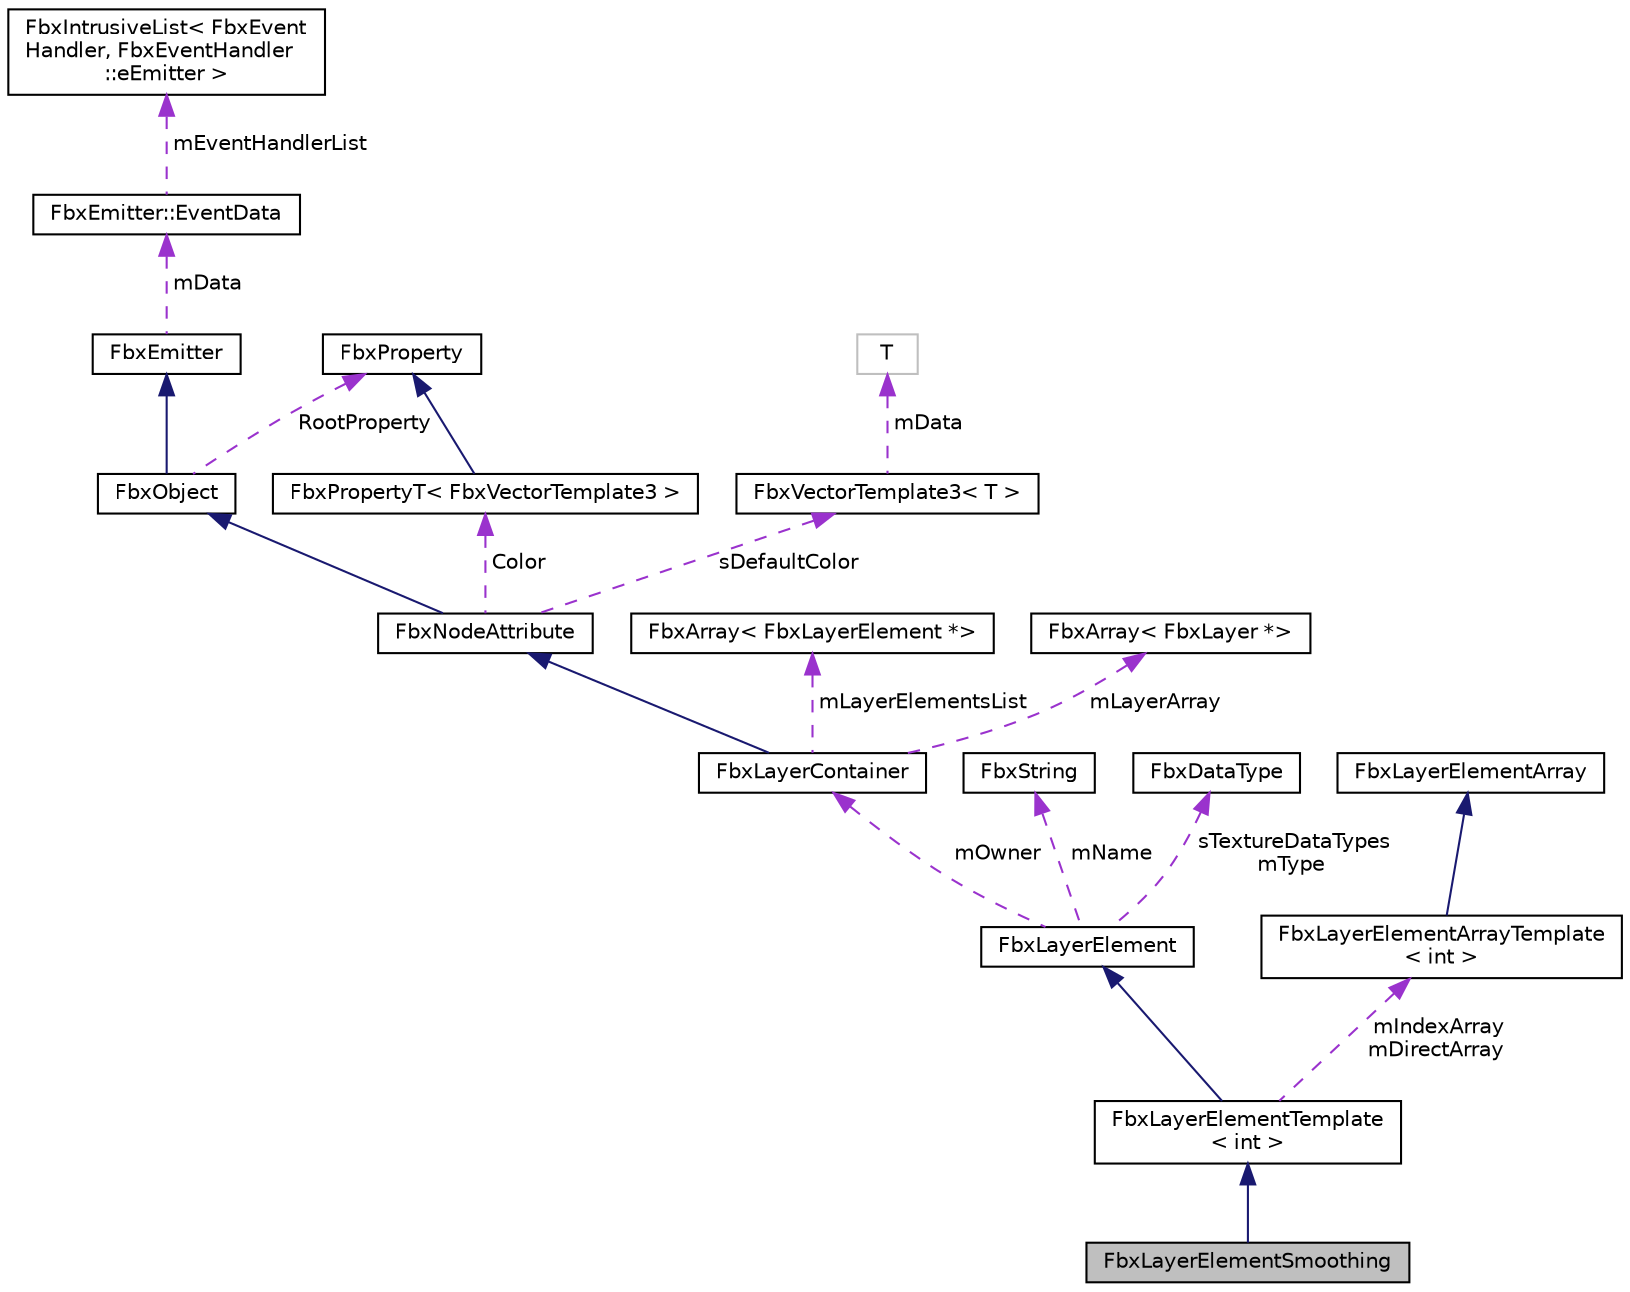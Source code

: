 digraph "FbxLayerElementSmoothing"
{
  edge [fontname="Helvetica",fontsize="10",labelfontname="Helvetica",labelfontsize="10"];
  node [fontname="Helvetica",fontsize="10",shape=record];
  Node3 [label="FbxLayerElementSmoothing",height=0.2,width=0.4,color="black", fillcolor="grey75", style="filled", fontcolor="black"];
  Node4 -> Node3 [dir="back",color="midnightblue",fontsize="10",style="solid"];
  Node4 [label="FbxLayerElementTemplate\l\< int \>",height=0.2,width=0.4,color="black", fillcolor="white", style="filled",URL="$class_fbx_layer_element_template.html"];
  Node5 -> Node4 [dir="back",color="midnightblue",fontsize="10",style="solid"];
  Node5 [label="FbxLayerElement",height=0.2,width=0.4,color="black", fillcolor="white", style="filled",URL="$class_fbx_layer_element.html"];
  Node6 -> Node5 [dir="back",color="darkorchid3",fontsize="10",style="dashed",label=" mOwner" ];
  Node6 [label="FbxLayerContainer",height=0.2,width=0.4,color="black", fillcolor="white", style="filled",URL="$class_fbx_layer_container.html",tooltip="Contains a collection of FbxLayer objects. This class is used for managing layers construction..."];
  Node7 -> Node6 [dir="back",color="midnightblue",fontsize="10",style="solid"];
  Node7 [label="FbxNodeAttribute",height=0.2,width=0.4,color="black", fillcolor="white", style="filled",URL="$class_fbx_node_attribute.html",tooltip="This class is the base class to all types of node attributes.A node attribute is the content of a nod..."];
  Node8 -> Node7 [dir="back",color="midnightblue",fontsize="10",style="solid"];
  Node8 [label="FbxObject",height=0.2,width=0.4,color="black", fillcolor="white", style="filled",URL="$class_fbx_object.html"];
  Node9 -> Node8 [dir="back",color="midnightblue",fontsize="10",style="solid"];
  Node9 [label="FbxEmitter",height=0.2,width=0.4,color="black", fillcolor="white", style="filled",URL="$class_fbx_emitter.html"];
  Node10 -> Node9 [dir="back",color="darkorchid3",fontsize="10",style="dashed",label=" mData" ];
  Node10 [label="FbxEmitter::EventData",height=0.2,width=0.4,color="black", fillcolor="white", style="filled",URL="$struct_fbx_emitter_1_1_event_data.html"];
  Node11 -> Node10 [dir="back",color="darkorchid3",fontsize="10",style="dashed",label=" mEventHandlerList" ];
  Node11 [label="FbxIntrusiveList\< FbxEvent\lHandler, FbxEventHandler\l::eEmitter \>",height=0.2,width=0.4,color="black", fillcolor="white", style="filled",URL="$class_fbx_intrusive_list.html"];
  Node12 -> Node8 [dir="back",color="darkorchid3",fontsize="10",style="dashed",label=" RootProperty" ];
  Node12 [label="FbxProperty",height=0.2,width=0.4,color="black", fillcolor="white", style="filled",URL="$class_fbx_property.html",tooltip="Class to hold user properties. "];
  Node13 -> Node7 [dir="back",color="darkorchid3",fontsize="10",style="dashed",label=" sDefaultColor" ];
  Node13 [label="FbxVectorTemplate3\< T \>",height=0.2,width=0.4,color="black", fillcolor="white", style="filled",URL="$class_fbx_vector_template3.html"];
  Node14 -> Node13 [dir="back",color="darkorchid3",fontsize="10",style="dashed",label=" mData" ];
  Node14 [label="T",height=0.2,width=0.4,color="grey75", fillcolor="white", style="filled"];
  Node15 -> Node7 [dir="back",color="darkorchid3",fontsize="10",style="dashed",label=" Color" ];
  Node15 [label="FbxPropertyT\< FbxVectorTemplate3 \>",height=0.2,width=0.4,color="black", fillcolor="white", style="filled",URL="$class_fbx_property_t.html"];
  Node12 -> Node15 [dir="back",color="midnightblue",fontsize="10",style="solid"];
  Node16 -> Node6 [dir="back",color="darkorchid3",fontsize="10",style="dashed",label=" mLayerElementsList" ];
  Node16 [label="FbxArray\< FbxLayerElement *\>",height=0.2,width=0.4,color="black", fillcolor="white", style="filled",URL="$class_fbx_array.html"];
  Node17 -> Node6 [dir="back",color="darkorchid3",fontsize="10",style="dashed",label=" mLayerArray" ];
  Node17 [label="FbxArray\< FbxLayer *\>",height=0.2,width=0.4,color="black", fillcolor="white", style="filled",URL="$class_fbx_array.html"];
  Node18 -> Node5 [dir="back",color="darkorchid3",fontsize="10",style="dashed",label=" mName" ];
  Node18 [label="FbxString",height=0.2,width=0.4,color="black", fillcolor="white", style="filled",URL="$class_fbx_string.html"];
  Node19 -> Node5 [dir="back",color="darkorchid3",fontsize="10",style="dashed",label=" sTextureDataTypes\nmType" ];
  Node19 [label="FbxDataType",height=0.2,width=0.4,color="black", fillcolor="white", style="filled",URL="$class_fbx_data_type.html"];
  Node20 -> Node4 [dir="back",color="darkorchid3",fontsize="10",style="dashed",label=" mIndexArray\nmDirectArray" ];
  Node20 [label="FbxLayerElementArrayTemplate\l\< int \>",height=0.2,width=0.4,color="black", fillcolor="white", style="filled",URL="$class_fbx_layer_element_array_template.html"];
  Node21 -> Node20 [dir="back",color="midnightblue",fontsize="10",style="solid"];
  Node21 [label="FbxLayerElementArray",height=0.2,width=0.4,color="black", fillcolor="white", style="filled",URL="$class_fbx_layer_element_array.html"];
}
